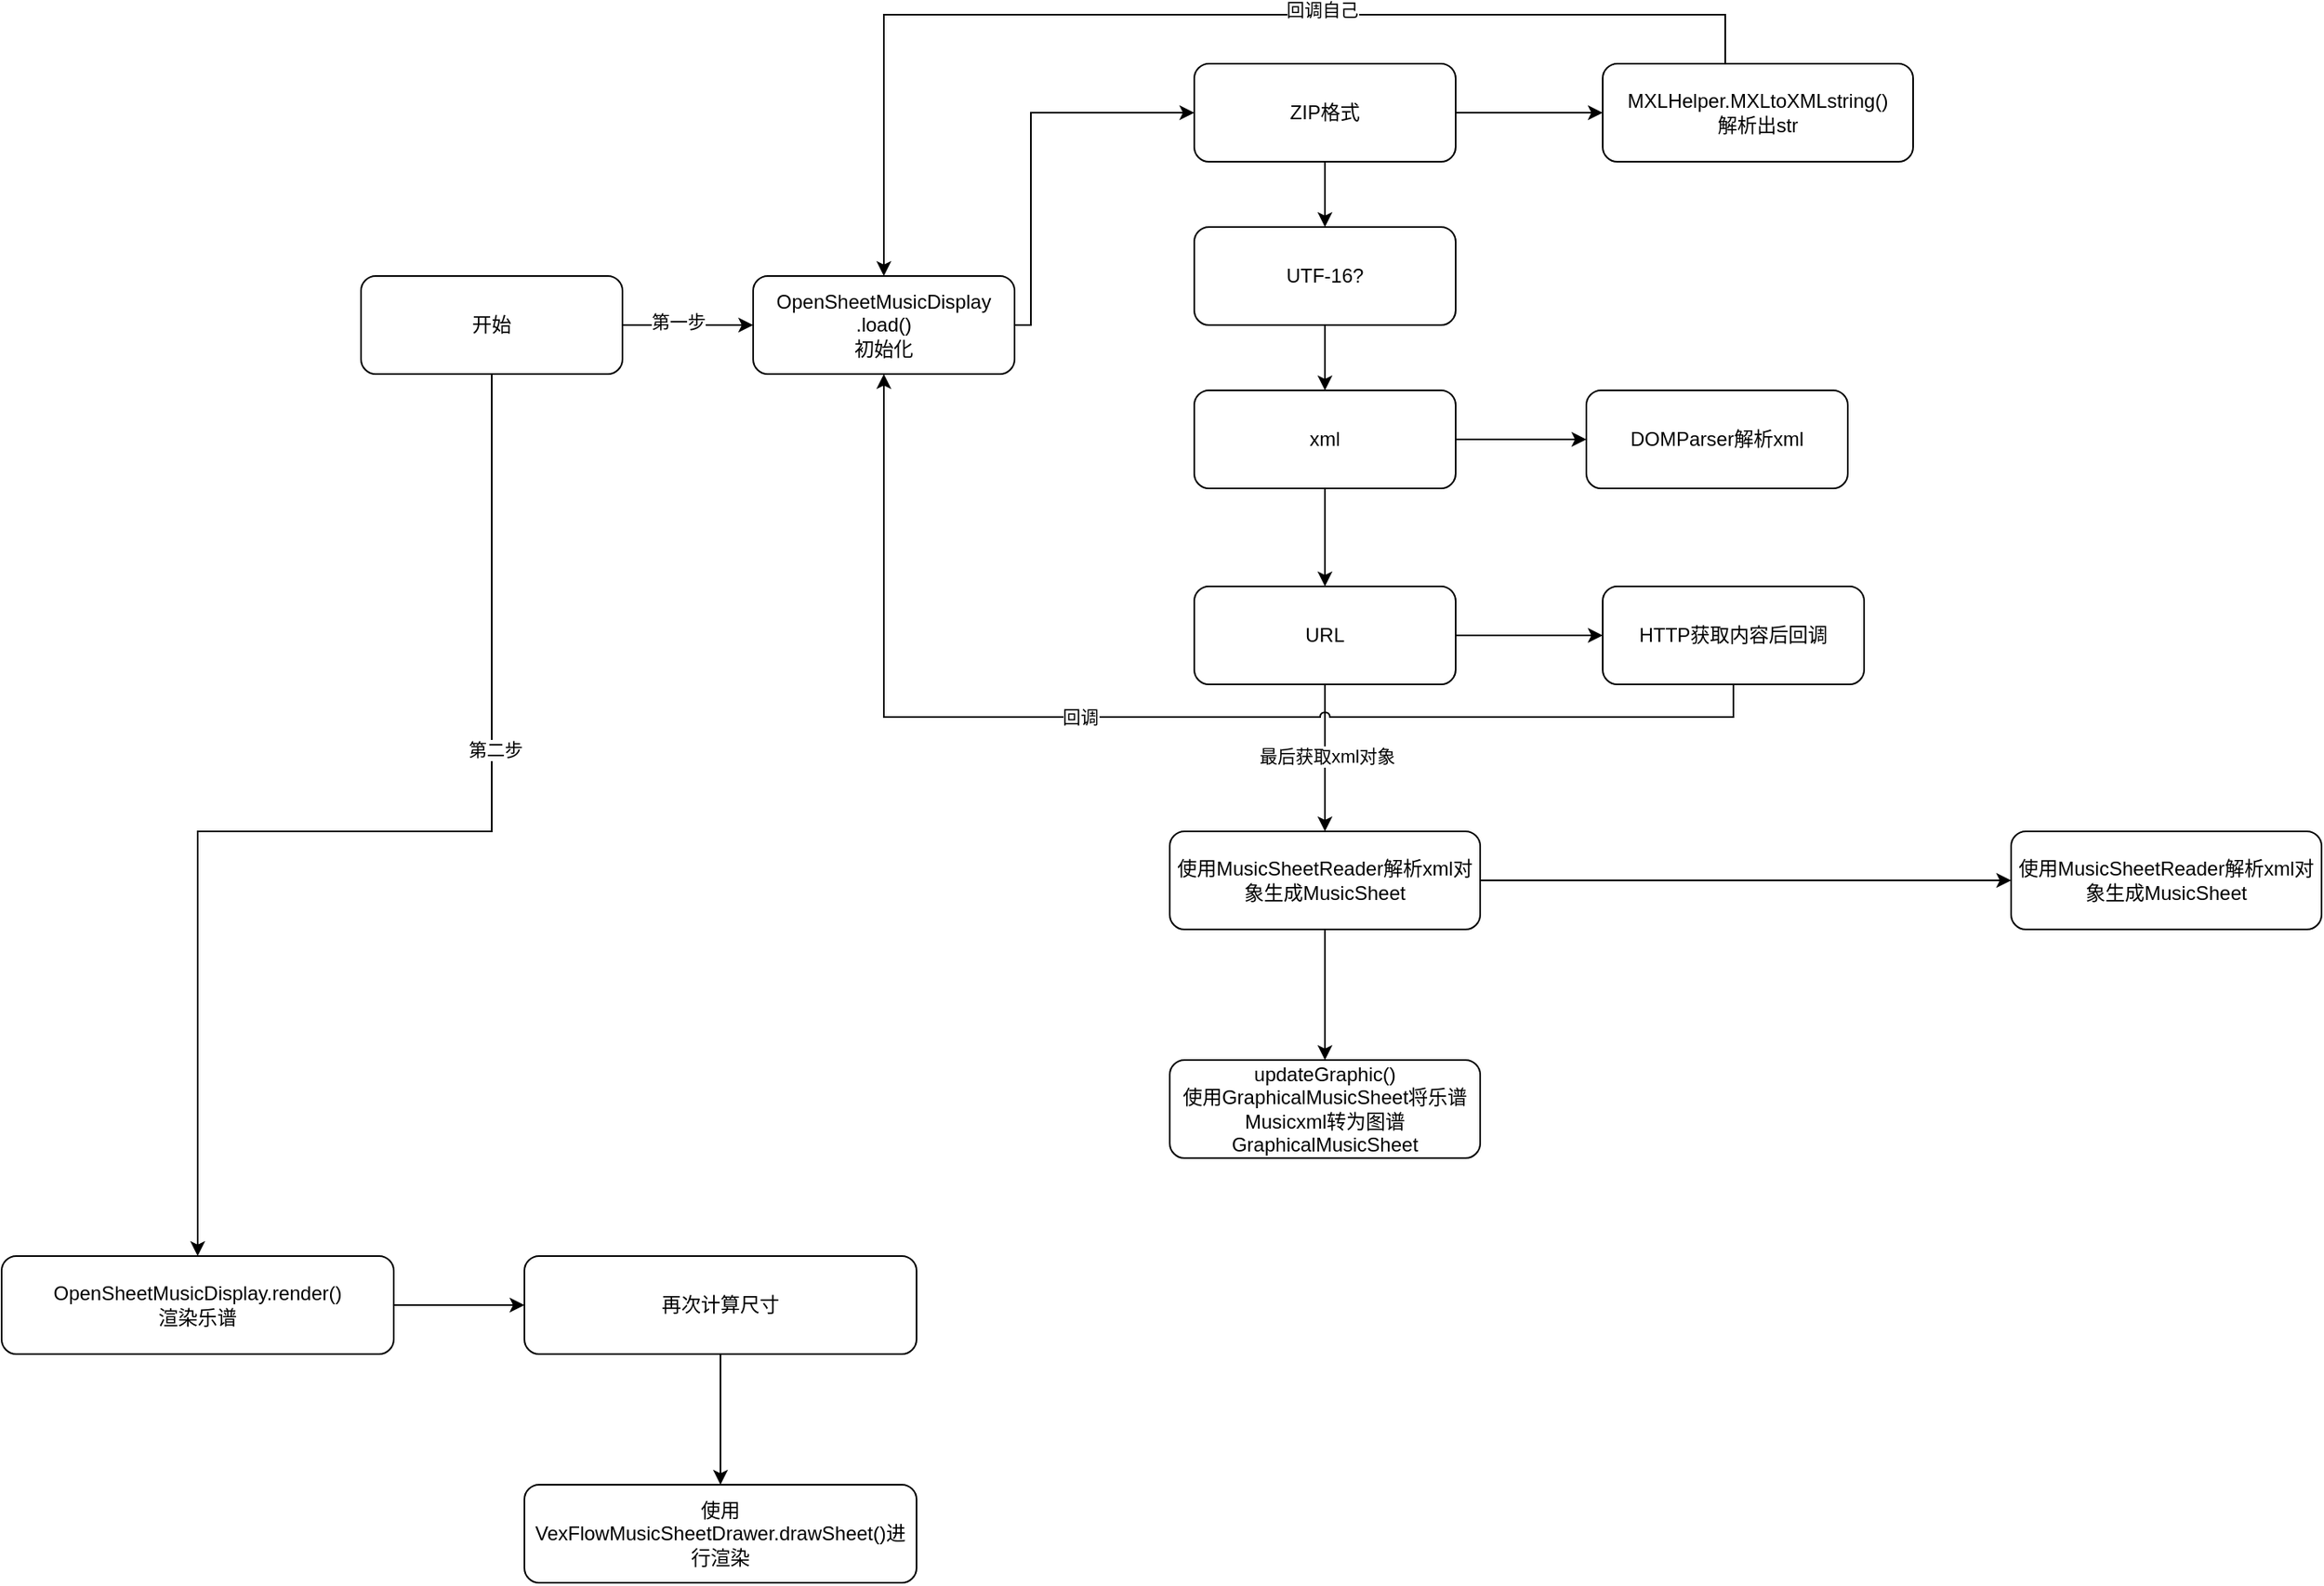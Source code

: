 <mxfile version="22.0.7" type="github">
  <diagram id="C5RBs43oDa-KdzZeNtuy" name="Page-1">
    <mxGraphModel dx="1621" dy="1654" grid="1" gridSize="10" guides="1" tooltips="1" connect="1" arrows="1" fold="1" page="1" pageScale="1" pageWidth="827" pageHeight="1169" math="0" shadow="0">
      <root>
        <mxCell id="WIyWlLk6GJQsqaUBKTNV-0" />
        <mxCell id="WIyWlLk6GJQsqaUBKTNV-1" parent="WIyWlLk6GJQsqaUBKTNV-0" />
        <mxCell id="gdpJ4mHGTSDNpWsRKSU2-2" value="" style="edgeStyle=orthogonalEdgeStyle;rounded=0;orthogonalLoop=1;jettySize=auto;html=1;" edge="1" parent="WIyWlLk6GJQsqaUBKTNV-1" source="gdpJ4mHGTSDNpWsRKSU2-0" target="gdpJ4mHGTSDNpWsRKSU2-1">
          <mxGeometry relative="1" as="geometry" />
        </mxCell>
        <mxCell id="gdpJ4mHGTSDNpWsRKSU2-5" value="第一步" style="edgeLabel;html=1;align=center;verticalAlign=middle;resizable=0;points=[];" vertex="1" connectable="0" parent="gdpJ4mHGTSDNpWsRKSU2-2">
          <mxGeometry x="-0.15" y="2" relative="1" as="geometry">
            <mxPoint as="offset" />
          </mxGeometry>
        </mxCell>
        <mxCell id="gdpJ4mHGTSDNpWsRKSU2-7" value="" style="edgeStyle=orthogonalEdgeStyle;rounded=0;orthogonalLoop=1;jettySize=auto;html=1;" edge="1" parent="WIyWlLk6GJQsqaUBKTNV-1" source="gdpJ4mHGTSDNpWsRKSU2-0" target="gdpJ4mHGTSDNpWsRKSU2-6">
          <mxGeometry relative="1" as="geometry">
            <Array as="points">
              <mxPoint x="200" y="430" />
            </Array>
          </mxGeometry>
        </mxCell>
        <mxCell id="gdpJ4mHGTSDNpWsRKSU2-8" value="第二步" style="edgeLabel;html=1;align=center;verticalAlign=middle;resizable=0;points=[];" vertex="1" connectable="0" parent="gdpJ4mHGTSDNpWsRKSU2-7">
          <mxGeometry x="-0.365" y="2" relative="1" as="geometry">
            <mxPoint y="1" as="offset" />
          </mxGeometry>
        </mxCell>
        <mxCell id="gdpJ4mHGTSDNpWsRKSU2-0" value="开始" style="rounded=1;whiteSpace=wrap;html=1;horizontal=1;verticalAlign=middle;" vertex="1" parent="WIyWlLk6GJQsqaUBKTNV-1">
          <mxGeometry x="120" y="90" width="160" height="60" as="geometry" />
        </mxCell>
        <mxCell id="gdpJ4mHGTSDNpWsRKSU2-10" value="" style="edgeStyle=orthogonalEdgeStyle;rounded=0;orthogonalLoop=1;jettySize=auto;html=1;" edge="1" parent="WIyWlLk6GJQsqaUBKTNV-1" source="gdpJ4mHGTSDNpWsRKSU2-1" target="gdpJ4mHGTSDNpWsRKSU2-9">
          <mxGeometry relative="1" as="geometry">
            <Array as="points">
              <mxPoint x="530" y="120" />
              <mxPoint x="530" y="-10" />
            </Array>
          </mxGeometry>
        </mxCell>
        <mxCell id="gdpJ4mHGTSDNpWsRKSU2-1" value="OpenSheetMusicDisplay .load()&lt;br&gt;初始化" style="rounded=1;whiteSpace=wrap;html=1;horizontal=1;verticalAlign=middle;" vertex="1" parent="WIyWlLk6GJQsqaUBKTNV-1">
          <mxGeometry x="360" y="90" width="160" height="60" as="geometry" />
        </mxCell>
        <mxCell id="gdpJ4mHGTSDNpWsRKSU2-31" value="" style="edgeStyle=orthogonalEdgeStyle;rounded=0;orthogonalLoop=1;jettySize=auto;html=1;" edge="1" parent="WIyWlLk6GJQsqaUBKTNV-1" source="gdpJ4mHGTSDNpWsRKSU2-6" target="gdpJ4mHGTSDNpWsRKSU2-30">
          <mxGeometry relative="1" as="geometry" />
        </mxCell>
        <mxCell id="gdpJ4mHGTSDNpWsRKSU2-6" value="OpenSheetMusicDisplay.render()&lt;br&gt;渲染乐谱" style="rounded=1;whiteSpace=wrap;html=1;horizontal=1;verticalAlign=middle;" vertex="1" parent="WIyWlLk6GJQsqaUBKTNV-1">
          <mxGeometry x="-100" y="690" width="240" height="60" as="geometry" />
        </mxCell>
        <mxCell id="gdpJ4mHGTSDNpWsRKSU2-12" value="" style="edgeStyle=orthogonalEdgeStyle;rounded=0;orthogonalLoop=1;jettySize=auto;html=1;" edge="1" parent="WIyWlLk6GJQsqaUBKTNV-1" source="gdpJ4mHGTSDNpWsRKSU2-9" target="gdpJ4mHGTSDNpWsRKSU2-11">
          <mxGeometry relative="1" as="geometry" />
        </mxCell>
        <mxCell id="gdpJ4mHGTSDNpWsRKSU2-36" style="edgeStyle=orthogonalEdgeStyle;rounded=0;orthogonalLoop=1;jettySize=auto;html=1;exitX=0.5;exitY=1;exitDx=0;exitDy=0;entryX=0.5;entryY=0;entryDx=0;entryDy=0;" edge="1" parent="WIyWlLk6GJQsqaUBKTNV-1" source="gdpJ4mHGTSDNpWsRKSU2-9" target="gdpJ4mHGTSDNpWsRKSU2-14">
          <mxGeometry relative="1" as="geometry" />
        </mxCell>
        <mxCell id="gdpJ4mHGTSDNpWsRKSU2-9" value="ZIP格式" style="rounded=1;whiteSpace=wrap;html=1;horizontal=1;verticalAlign=middle;" vertex="1" parent="WIyWlLk6GJQsqaUBKTNV-1">
          <mxGeometry x="630" y="-40" width="160" height="60" as="geometry" />
        </mxCell>
        <mxCell id="gdpJ4mHGTSDNpWsRKSU2-13" style="edgeStyle=orthogonalEdgeStyle;rounded=0;orthogonalLoop=1;jettySize=auto;html=1;exitX=0.5;exitY=0;exitDx=0;exitDy=0;entryX=0.5;entryY=0;entryDx=0;entryDy=0;" edge="1" parent="WIyWlLk6GJQsqaUBKTNV-1" source="gdpJ4mHGTSDNpWsRKSU2-11" target="gdpJ4mHGTSDNpWsRKSU2-1">
          <mxGeometry relative="1" as="geometry">
            <Array as="points">
              <mxPoint x="955" y="-70" />
              <mxPoint x="440" y="-70" />
            </Array>
          </mxGeometry>
        </mxCell>
        <mxCell id="gdpJ4mHGTSDNpWsRKSU2-22" value="回调自己" style="edgeLabel;html=1;align=center;verticalAlign=middle;resizable=0;points=[];" vertex="1" connectable="0" parent="gdpJ4mHGTSDNpWsRKSU2-13">
          <mxGeometry x="-0.181" y="-3" relative="1" as="geometry">
            <mxPoint as="offset" />
          </mxGeometry>
        </mxCell>
        <mxCell id="gdpJ4mHGTSDNpWsRKSU2-11" value="MXLHelper.MXLtoXMLstring()&lt;br&gt;解析出str" style="rounded=1;whiteSpace=wrap;html=1;horizontal=1;verticalAlign=middle;" vertex="1" parent="WIyWlLk6GJQsqaUBKTNV-1">
          <mxGeometry x="880" y="-40" width="190" height="60" as="geometry" />
        </mxCell>
        <mxCell id="gdpJ4mHGTSDNpWsRKSU2-37" style="edgeStyle=orthogonalEdgeStyle;rounded=0;orthogonalLoop=1;jettySize=auto;html=1;exitX=0.5;exitY=1;exitDx=0;exitDy=0;entryX=0.5;entryY=0;entryDx=0;entryDy=0;" edge="1" parent="WIyWlLk6GJQsqaUBKTNV-1" source="gdpJ4mHGTSDNpWsRKSU2-14" target="gdpJ4mHGTSDNpWsRKSU2-25">
          <mxGeometry relative="1" as="geometry" />
        </mxCell>
        <mxCell id="gdpJ4mHGTSDNpWsRKSU2-14" value="UTF-16?" style="rounded=1;whiteSpace=wrap;html=1;horizontal=1;verticalAlign=middle;" vertex="1" parent="WIyWlLk6GJQsqaUBKTNV-1">
          <mxGeometry x="630" y="60" width="160" height="60" as="geometry" />
        </mxCell>
        <mxCell id="gdpJ4mHGTSDNpWsRKSU2-19" value="" style="edgeStyle=orthogonalEdgeStyle;rounded=0;orthogonalLoop=1;jettySize=auto;html=1;" edge="1" parent="WIyWlLk6GJQsqaUBKTNV-1" source="gdpJ4mHGTSDNpWsRKSU2-16" target="gdpJ4mHGTSDNpWsRKSU2-18">
          <mxGeometry relative="1" as="geometry" />
        </mxCell>
        <mxCell id="gdpJ4mHGTSDNpWsRKSU2-41" style="edgeStyle=orthogonalEdgeStyle;rounded=0;orthogonalLoop=1;jettySize=auto;html=1;exitX=0.5;exitY=1;exitDx=0;exitDy=0;entryX=0.5;entryY=0;entryDx=0;entryDy=0;jumpStyle=arc;" edge="1" parent="WIyWlLk6GJQsqaUBKTNV-1" source="gdpJ4mHGTSDNpWsRKSU2-16" target="gdpJ4mHGTSDNpWsRKSU2-23">
          <mxGeometry relative="1" as="geometry" />
        </mxCell>
        <mxCell id="gdpJ4mHGTSDNpWsRKSU2-42" value="最后获取xml对象" style="edgeLabel;html=1;align=center;verticalAlign=middle;resizable=0;points=[];" vertex="1" connectable="0" parent="gdpJ4mHGTSDNpWsRKSU2-41">
          <mxGeometry x="-0.022" y="1" relative="1" as="geometry">
            <mxPoint as="offset" />
          </mxGeometry>
        </mxCell>
        <mxCell id="gdpJ4mHGTSDNpWsRKSU2-16" value="URL" style="rounded=1;whiteSpace=wrap;html=1;horizontal=1;verticalAlign=middle;" vertex="1" parent="WIyWlLk6GJQsqaUBKTNV-1">
          <mxGeometry x="630" y="280" width="160" height="60" as="geometry" />
        </mxCell>
        <mxCell id="gdpJ4mHGTSDNpWsRKSU2-39" style="edgeStyle=orthogonalEdgeStyle;rounded=0;orthogonalLoop=1;jettySize=auto;html=1;exitX=0.5;exitY=1;exitDx=0;exitDy=0;entryX=0.5;entryY=1;entryDx=0;entryDy=0;jumpStyle=arc;" edge="1" parent="WIyWlLk6GJQsqaUBKTNV-1" source="gdpJ4mHGTSDNpWsRKSU2-18" target="gdpJ4mHGTSDNpWsRKSU2-1">
          <mxGeometry relative="1" as="geometry" />
        </mxCell>
        <mxCell id="gdpJ4mHGTSDNpWsRKSU2-40" value="回调" style="edgeLabel;html=1;align=center;verticalAlign=middle;resizable=0;points=[];" vertex="1" connectable="0" parent="gdpJ4mHGTSDNpWsRKSU2-39">
          <mxGeometry x="-0.248" y="2" relative="1" as="geometry">
            <mxPoint x="-138" y="-2" as="offset" />
          </mxGeometry>
        </mxCell>
        <mxCell id="gdpJ4mHGTSDNpWsRKSU2-18" value="HTTP获取内容后回调" style="rounded=1;whiteSpace=wrap;html=1;horizontal=1;verticalAlign=middle;" vertex="1" parent="WIyWlLk6GJQsqaUBKTNV-1">
          <mxGeometry x="880" y="280" width="160" height="60" as="geometry" />
        </mxCell>
        <mxCell id="gdpJ4mHGTSDNpWsRKSU2-46" value="" style="edgeStyle=orthogonalEdgeStyle;rounded=0;orthogonalLoop=1;jettySize=auto;html=1;" edge="1" parent="WIyWlLk6GJQsqaUBKTNV-1" source="gdpJ4mHGTSDNpWsRKSU2-23" target="gdpJ4mHGTSDNpWsRKSU2-45">
          <mxGeometry relative="1" as="geometry" />
        </mxCell>
        <mxCell id="gdpJ4mHGTSDNpWsRKSU2-48" value="" style="edgeStyle=orthogonalEdgeStyle;rounded=0;orthogonalLoop=1;jettySize=auto;html=1;" edge="1" parent="WIyWlLk6GJQsqaUBKTNV-1" source="gdpJ4mHGTSDNpWsRKSU2-23" target="gdpJ4mHGTSDNpWsRKSU2-47">
          <mxGeometry relative="1" as="geometry" />
        </mxCell>
        <mxCell id="gdpJ4mHGTSDNpWsRKSU2-23" value="使用MusicSheetReader解析xml对象生成MusicSheet" style="rounded=1;whiteSpace=wrap;html=1;horizontal=1;verticalAlign=middle;" vertex="1" parent="WIyWlLk6GJQsqaUBKTNV-1">
          <mxGeometry x="615" y="430" width="190" height="60" as="geometry" />
        </mxCell>
        <mxCell id="gdpJ4mHGTSDNpWsRKSU2-38" style="edgeStyle=orthogonalEdgeStyle;rounded=0;orthogonalLoop=1;jettySize=auto;html=1;exitX=0.5;exitY=1;exitDx=0;exitDy=0;entryX=0.5;entryY=0;entryDx=0;entryDy=0;" edge="1" parent="WIyWlLk6GJQsqaUBKTNV-1" source="gdpJ4mHGTSDNpWsRKSU2-25" target="gdpJ4mHGTSDNpWsRKSU2-16">
          <mxGeometry relative="1" as="geometry" />
        </mxCell>
        <mxCell id="gdpJ4mHGTSDNpWsRKSU2-44" value="" style="edgeStyle=orthogonalEdgeStyle;rounded=0;orthogonalLoop=1;jettySize=auto;html=1;" edge="1" parent="WIyWlLk6GJQsqaUBKTNV-1" source="gdpJ4mHGTSDNpWsRKSU2-25" target="gdpJ4mHGTSDNpWsRKSU2-43">
          <mxGeometry relative="1" as="geometry" />
        </mxCell>
        <mxCell id="gdpJ4mHGTSDNpWsRKSU2-25" value="xml" style="rounded=1;whiteSpace=wrap;html=1;horizontal=1;verticalAlign=middle;" vertex="1" parent="WIyWlLk6GJQsqaUBKTNV-1">
          <mxGeometry x="630" y="160" width="160" height="60" as="geometry" />
        </mxCell>
        <mxCell id="gdpJ4mHGTSDNpWsRKSU2-35" value="" style="edgeStyle=orthogonalEdgeStyle;rounded=0;orthogonalLoop=1;jettySize=auto;html=1;" edge="1" parent="WIyWlLk6GJQsqaUBKTNV-1" source="gdpJ4mHGTSDNpWsRKSU2-30" target="gdpJ4mHGTSDNpWsRKSU2-34">
          <mxGeometry relative="1" as="geometry" />
        </mxCell>
        <mxCell id="gdpJ4mHGTSDNpWsRKSU2-30" value="再次计算尺寸" style="rounded=1;whiteSpace=wrap;html=1;horizontal=1;verticalAlign=middle;" vertex="1" parent="WIyWlLk6GJQsqaUBKTNV-1">
          <mxGeometry x="220" y="690" width="240" height="60" as="geometry" />
        </mxCell>
        <mxCell id="gdpJ4mHGTSDNpWsRKSU2-34" value="使用VexFlowMusicSheetDrawer.drawSheet()进行渲染" style="rounded=1;whiteSpace=wrap;html=1;horizontal=1;verticalAlign=middle;" vertex="1" parent="WIyWlLk6GJQsqaUBKTNV-1">
          <mxGeometry x="220" y="830" width="240" height="60" as="geometry" />
        </mxCell>
        <mxCell id="gdpJ4mHGTSDNpWsRKSU2-43" value="DOMParser解析xml" style="rounded=1;whiteSpace=wrap;html=1;horizontal=1;verticalAlign=middle;" vertex="1" parent="WIyWlLk6GJQsqaUBKTNV-1">
          <mxGeometry x="870" y="160" width="160" height="60" as="geometry" />
        </mxCell>
        <mxCell id="gdpJ4mHGTSDNpWsRKSU2-45" value="使用MusicSheetReader解析xml对象生成MusicSheet" style="rounded=1;whiteSpace=wrap;html=1;horizontal=1;verticalAlign=middle;" vertex="1" parent="WIyWlLk6GJQsqaUBKTNV-1">
          <mxGeometry x="1130" y="430" width="190" height="60" as="geometry" />
        </mxCell>
        <mxCell id="gdpJ4mHGTSDNpWsRKSU2-47" value="updateGraphic()&lt;br&gt;使用GraphicalMusicSheet将乐谱Musicxml转为图谱GraphicalMusicSheet" style="rounded=1;whiteSpace=wrap;html=1;horizontal=1;verticalAlign=middle;" vertex="1" parent="WIyWlLk6GJQsqaUBKTNV-1">
          <mxGeometry x="615" y="570" width="190" height="60" as="geometry" />
        </mxCell>
      </root>
    </mxGraphModel>
  </diagram>
</mxfile>

